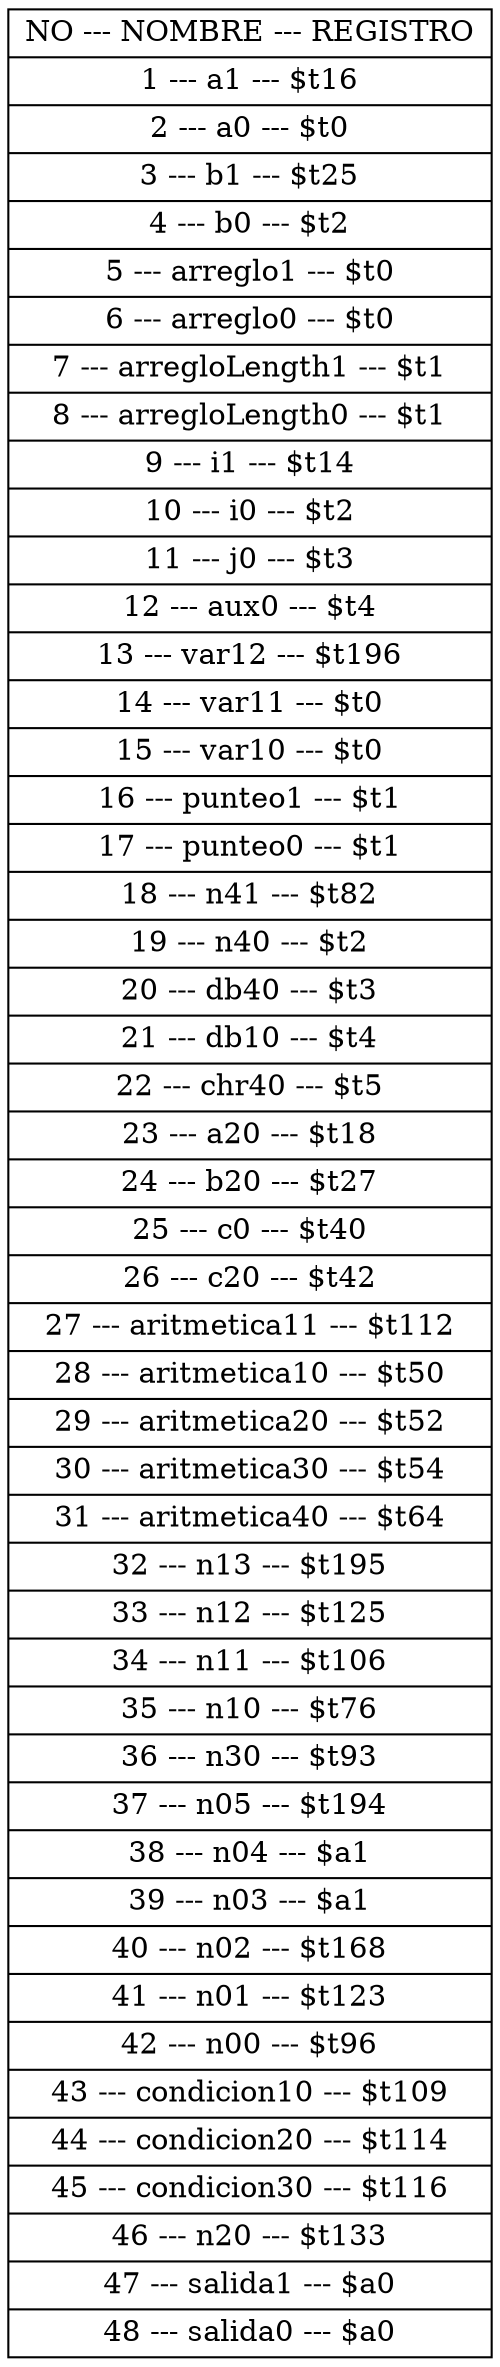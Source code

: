 graph {
	node [center=true shape=record]
	splines=false
	0 [label="{NO --- NOMBRE --- REGISTRO|1 --- a1 --- $t16|2 --- a0 --- $t0|3 --- b1 --- $t25|4 --- b0 --- $t2|5 --- arreglo1 --- $t0|6 --- arreglo0 --- $t0|7 --- arregloLength1 --- $t1|8 --- arregloLength0 --- $t1|9 --- i1 --- $t14|10 --- i0 --- $t2|11 --- j0 --- $t3|12 --- aux0 --- $t4|13 --- var12 --- $t196|14 --- var11 --- $t0|15 --- var10 --- $t0|16 --- punteo1 --- $t1|17 --- punteo0 --- $t1|18 --- n41 --- $t82|19 --- n40 --- $t2|20 --- db40 --- $t3|21 --- db10 --- $t4|22 --- chr40 --- $t5|23 --- a20 --- $t18|24 --- b20 --- $t27|25 --- c0 --- $t40|26 --- c20 --- $t42|27 --- aritmetica11 --- $t112|28 --- aritmetica10 --- $t50|29 --- aritmetica20 --- $t52|30 --- aritmetica30 --- $t54|31 --- aritmetica40 --- $t64|32 --- n13 --- $t195|33 --- n12 --- $t125|34 --- n11 --- $t106|35 --- n10 --- $t76|36 --- n30 --- $t93|37 --- n05 --- $t194|38 --- n04 --- $a1|39 --- n03 --- $a1|40 --- n02 --- $t168|41 --- n01 --- $t123|42 --- n00 --- $t96|43 --- condicion10 --- $t109|44 --- condicion20 --- $t114|45 --- condicion30 --- $t116|46 --- n20 --- $t133|47 --- salida1 --- $a0|48 --- salida0 --- $a0}"]
}
